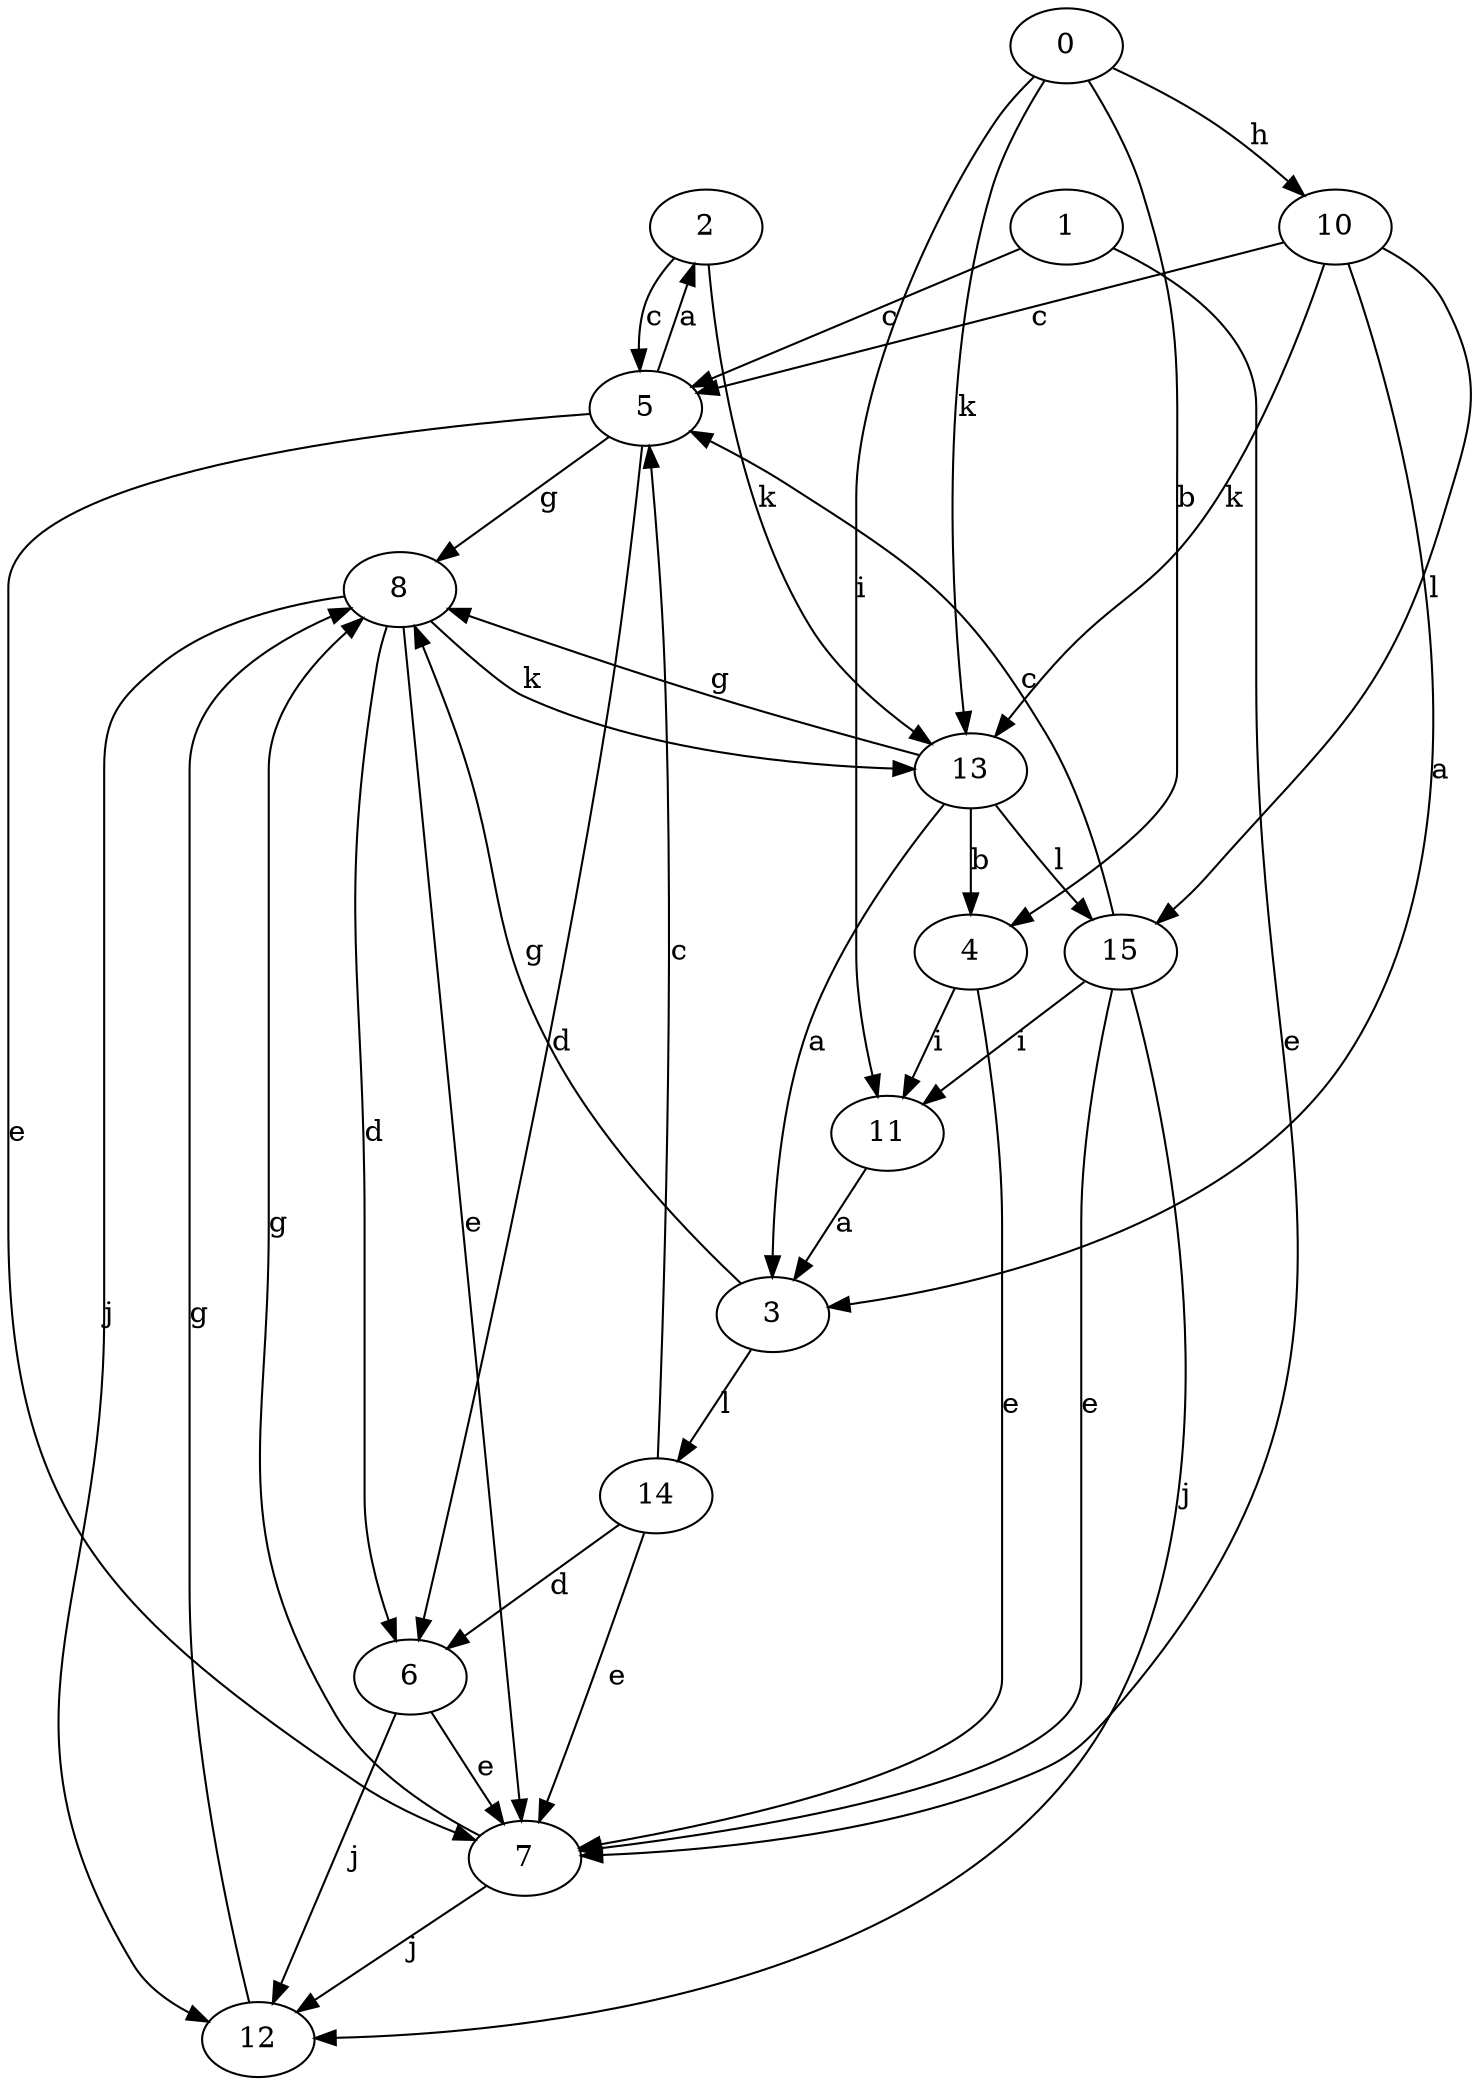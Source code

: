 strict digraph  {
2;
0;
3;
4;
5;
6;
1;
7;
8;
10;
11;
12;
13;
14;
15;
2 -> 5  [label=c];
2 -> 13  [label=k];
0 -> 4  [label=b];
0 -> 10  [label=h];
0 -> 11  [label=i];
0 -> 13  [label=k];
3 -> 8  [label=g];
3 -> 14  [label=l];
4 -> 7  [label=e];
4 -> 11  [label=i];
5 -> 2  [label=a];
5 -> 6  [label=d];
5 -> 7  [label=e];
5 -> 8  [label=g];
6 -> 7  [label=e];
6 -> 12  [label=j];
1 -> 5  [label=c];
1 -> 7  [label=e];
7 -> 8  [label=g];
7 -> 12  [label=j];
8 -> 6  [label=d];
8 -> 7  [label=e];
8 -> 12  [label=j];
8 -> 13  [label=k];
10 -> 3  [label=a];
10 -> 5  [label=c];
10 -> 13  [label=k];
10 -> 15  [label=l];
11 -> 3  [label=a];
12 -> 8  [label=g];
13 -> 3  [label=a];
13 -> 4  [label=b];
13 -> 8  [label=g];
13 -> 15  [label=l];
14 -> 5  [label=c];
14 -> 6  [label=d];
14 -> 7  [label=e];
15 -> 5  [label=c];
15 -> 7  [label=e];
15 -> 11  [label=i];
15 -> 12  [label=j];
}
